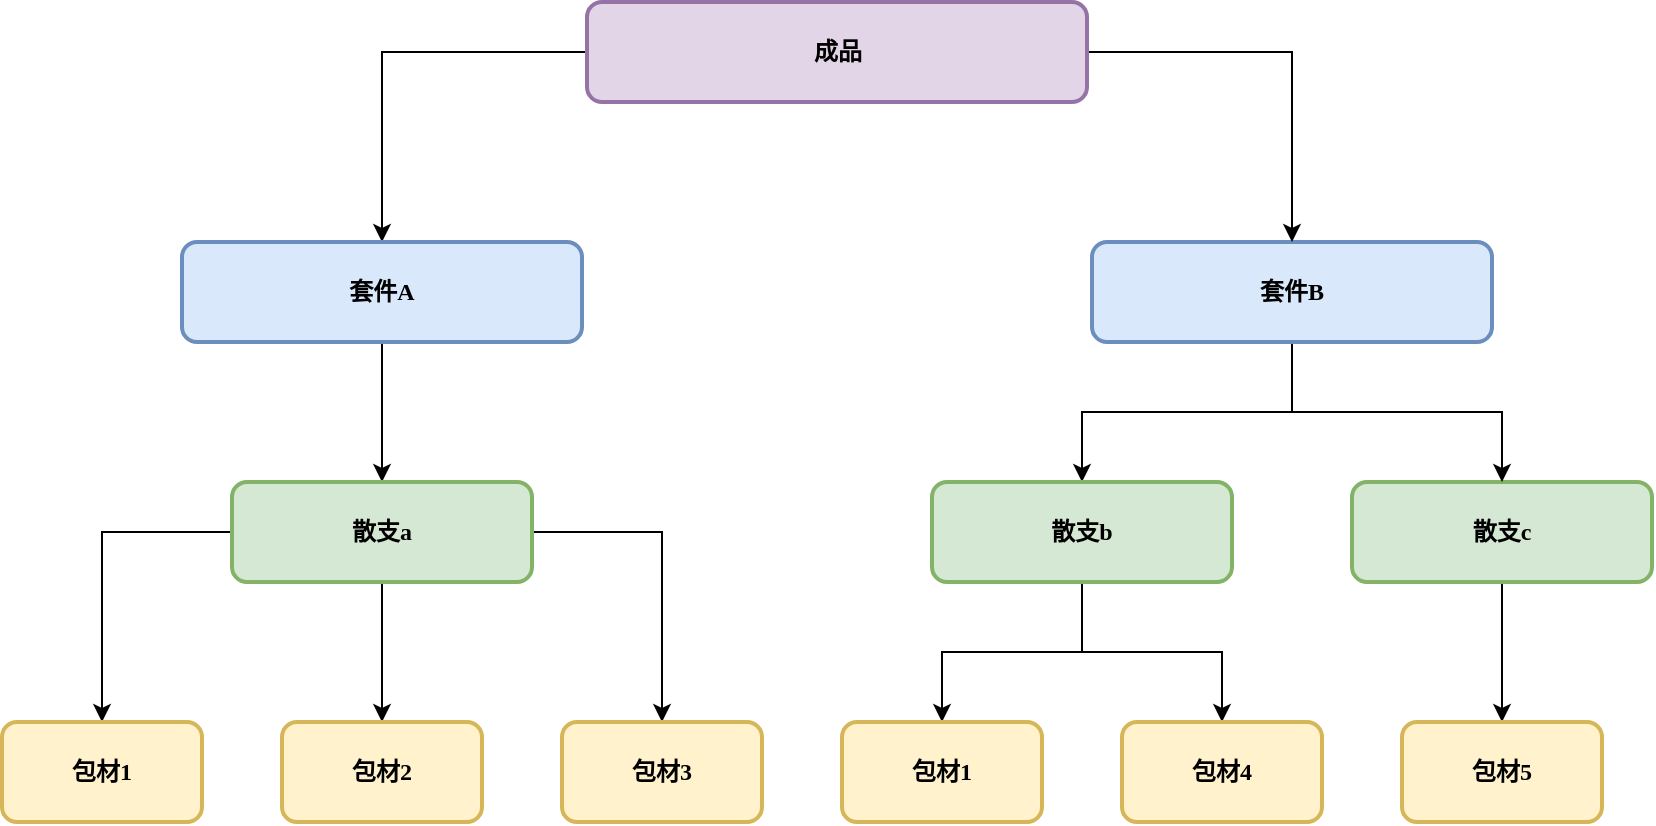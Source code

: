 <mxfile version="15.3.1" type="github">
  <diagram name="Page-1" id="19d8dcba-68ad-dc05-1034-9cf7b2a963f6">
    <mxGraphModel dx="1038" dy="547" grid="1" gridSize="10" guides="1" tooltips="1" connect="1" arrows="1" fold="1" page="1" pageScale="1" pageWidth="1100" pageHeight="850" background="none" math="0" shadow="0">
      <root>
        <mxCell id="0" />
        <mxCell id="1" parent="0" />
        <mxCell id="DYznvzZL10ujPoxn3mLo-68" value="" style="edgeStyle=orthogonalEdgeStyle;rounded=0;orthogonalLoop=1;jettySize=auto;html=1;" edge="1" parent="1" source="218ae93e1282097f-8" target="DYznvzZL10ujPoxn3mLo-30">
          <mxGeometry relative="1" as="geometry" />
        </mxCell>
        <mxCell id="218ae93e1282097f-8" value="散支c" style="whiteSpace=wrap;html=1;rounded=1;shadow=0;comic=0;strokeWidth=2;fontFamily=Verdana;align=center;fontSize=12;fontStyle=1;fillColor=#d5e8d4;strokeColor=#82b366;" parent="1" vertex="1">
          <mxGeometry x="825" y="350" width="150" height="50" as="geometry" />
        </mxCell>
        <mxCell id="DYznvzZL10ujPoxn3mLo-60" style="edgeStyle=orthogonalEdgeStyle;rounded=0;orthogonalLoop=1;jettySize=auto;html=1;" edge="1" parent="1" source="6257edae8c83ed4a-9" target="6257edae8c83ed4a-21">
          <mxGeometry relative="1" as="geometry" />
        </mxCell>
        <mxCell id="DYznvzZL10ujPoxn3mLo-62" style="edgeStyle=orthogonalEdgeStyle;rounded=0;orthogonalLoop=1;jettySize=auto;html=1;" edge="1" parent="1" source="6257edae8c83ed4a-9" target="218ae93e1282097f-8">
          <mxGeometry relative="1" as="geometry" />
        </mxCell>
        <mxCell id="6257edae8c83ed4a-9" value="套件B" style="whiteSpace=wrap;html=1;rounded=1;shadow=0;comic=0;strokeWidth=2;fontFamily=Verdana;align=center;fontSize=12;fontStyle=1;fillColor=#dae8fc;strokeColor=#6c8ebf;" parent="1" vertex="1">
          <mxGeometry x="695" y="230" width="200" height="50" as="geometry" />
        </mxCell>
        <mxCell id="DYznvzZL10ujPoxn3mLo-66" style="edgeStyle=orthogonalEdgeStyle;rounded=0;orthogonalLoop=1;jettySize=auto;html=1;" edge="1" parent="1" source="6257edae8c83ed4a-21" target="DYznvzZL10ujPoxn3mLo-38">
          <mxGeometry relative="1" as="geometry" />
        </mxCell>
        <mxCell id="DYznvzZL10ujPoxn3mLo-67" style="edgeStyle=orthogonalEdgeStyle;rounded=0;orthogonalLoop=1;jettySize=auto;html=1;entryX=0.5;entryY=0;entryDx=0;entryDy=0;" edge="1" parent="1" source="6257edae8c83ed4a-21" target="DYznvzZL10ujPoxn3mLo-33">
          <mxGeometry relative="1" as="geometry" />
        </mxCell>
        <mxCell id="6257edae8c83ed4a-21" value="散支b" style="whiteSpace=wrap;html=1;rounded=1;shadow=0;comic=0;strokeWidth=2;fontFamily=Verdana;align=center;fontSize=12;fontStyle=1;fillColor=#d5e8d4;strokeColor=#82b366;" parent="1" vertex="1">
          <mxGeometry x="615" y="350" width="150" height="50" as="geometry" />
        </mxCell>
        <mxCell id="DYznvzZL10ujPoxn3mLo-57" style="edgeStyle=orthogonalEdgeStyle;rounded=0;orthogonalLoop=1;jettySize=auto;html=1;" edge="1" parent="1" source="6257edae8c83ed4a-1" target="218ae93e1282097f-2">
          <mxGeometry relative="1" as="geometry" />
        </mxCell>
        <mxCell id="DYznvzZL10ujPoxn3mLo-58" style="edgeStyle=orthogonalEdgeStyle;rounded=0;orthogonalLoop=1;jettySize=auto;html=1;" edge="1" parent="1" source="6257edae8c83ed4a-1" target="6257edae8c83ed4a-9">
          <mxGeometry relative="1" as="geometry" />
        </mxCell>
        <mxCell id="6257edae8c83ed4a-1" value="成品" style="whiteSpace=wrap;html=1;rounded=1;shadow=0;comic=0;strokeWidth=2;fontFamily=Verdana;align=center;fontSize=12;fontStyle=1;fillColor=#e1d5e7;strokeColor=#9673a6;" parent="1" vertex="1">
          <mxGeometry x="442.5" y="110" width="250" height="50" as="geometry" />
        </mxCell>
        <mxCell id="DYznvzZL10ujPoxn3mLo-59" style="edgeStyle=orthogonalEdgeStyle;rounded=0;orthogonalLoop=1;jettySize=auto;html=1;entryX=0.5;entryY=0;entryDx=0;entryDy=0;" edge="1" parent="1" source="218ae93e1282097f-2" target="6257edae8c83ed4a-24">
          <mxGeometry relative="1" as="geometry" />
        </mxCell>
        <mxCell id="218ae93e1282097f-2" value="套件A" style="whiteSpace=wrap;html=1;rounded=1;shadow=0;comic=0;strokeWidth=2;fontFamily=Verdana;align=center;fontSize=12;fontStyle=1;fillColor=#dae8fc;strokeColor=#6c8ebf;" parent="1" vertex="1">
          <mxGeometry x="240" y="230" width="200" height="50" as="geometry" />
        </mxCell>
        <mxCell id="DYznvzZL10ujPoxn3mLo-63" style="edgeStyle=orthogonalEdgeStyle;rounded=0;orthogonalLoop=1;jettySize=auto;html=1;entryX=0.5;entryY=0;entryDx=0;entryDy=0;" edge="1" parent="1" source="6257edae8c83ed4a-24" target="DYznvzZL10ujPoxn3mLo-42">
          <mxGeometry relative="1" as="geometry" />
        </mxCell>
        <mxCell id="DYznvzZL10ujPoxn3mLo-64" style="edgeStyle=orthogonalEdgeStyle;rounded=0;orthogonalLoop=1;jettySize=auto;html=1;" edge="1" parent="1" source="6257edae8c83ed4a-24" target="DYznvzZL10ujPoxn3mLo-40">
          <mxGeometry relative="1" as="geometry" />
        </mxCell>
        <mxCell id="DYznvzZL10ujPoxn3mLo-65" style="edgeStyle=orthogonalEdgeStyle;rounded=0;orthogonalLoop=1;jettySize=auto;html=1;" edge="1" parent="1" source="6257edae8c83ed4a-24" target="DYznvzZL10ujPoxn3mLo-39">
          <mxGeometry relative="1" as="geometry" />
        </mxCell>
        <mxCell id="6257edae8c83ed4a-24" value="散支a" style="whiteSpace=wrap;html=1;rounded=1;shadow=0;comic=0;strokeWidth=2;fontFamily=Verdana;align=center;fontSize=12;fontStyle=1;fillColor=#d5e8d4;strokeColor=#82b366;" parent="1" vertex="1">
          <mxGeometry x="265" y="350" width="150" height="50" as="geometry" />
        </mxCell>
        <mxCell id="DYznvzZL10ujPoxn3mLo-30" value="包材5" style="whiteSpace=wrap;html=1;rounded=1;shadow=0;comic=0;strokeWidth=2;fontFamily=Verdana;align=center;fontSize=12;fontStyle=1;fillColor=#fff2cc;strokeColor=#d6b656;" vertex="1" parent="1">
          <mxGeometry x="850" y="470" width="100" height="50" as="geometry" />
        </mxCell>
        <mxCell id="DYznvzZL10ujPoxn3mLo-33" value="包材4" style="whiteSpace=wrap;html=1;rounded=1;shadow=0;comic=0;strokeWidth=2;fontFamily=Verdana;align=center;fontSize=12;fontStyle=1;fillColor=#fff2cc;strokeColor=#d6b656;" vertex="1" parent="1">
          <mxGeometry x="710" y="470" width="100" height="50" as="geometry" />
        </mxCell>
        <mxCell id="DYznvzZL10ujPoxn3mLo-38" value="包材1" style="whiteSpace=wrap;html=1;rounded=1;shadow=0;comic=0;strokeWidth=2;fontFamily=Verdana;align=center;fontSize=12;fontStyle=1;fillColor=#fff2cc;strokeColor=#d6b656;" vertex="1" parent="1">
          <mxGeometry x="570" y="470" width="100" height="50" as="geometry" />
        </mxCell>
        <mxCell id="DYznvzZL10ujPoxn3mLo-39" value="包材3" style="whiteSpace=wrap;html=1;rounded=1;shadow=0;comic=0;strokeWidth=2;fontFamily=Verdana;align=center;fontSize=12;fontStyle=1;fillColor=#fff2cc;strokeColor=#d6b656;" vertex="1" parent="1">
          <mxGeometry x="430" y="470" width="100" height="50" as="geometry" />
        </mxCell>
        <mxCell id="DYznvzZL10ujPoxn3mLo-40" value="包材2" style="whiteSpace=wrap;html=1;rounded=1;shadow=0;comic=0;strokeWidth=2;fontFamily=Verdana;align=center;fontSize=12;fontStyle=1;fillColor=#fff2cc;strokeColor=#d6b656;" vertex="1" parent="1">
          <mxGeometry x="290" y="470" width="100" height="50" as="geometry" />
        </mxCell>
        <mxCell id="DYznvzZL10ujPoxn3mLo-42" value="包材1" style="whiteSpace=wrap;html=1;rounded=1;shadow=0;comic=0;strokeWidth=2;fontFamily=Verdana;align=center;fontSize=12;fontStyle=1;fillColor=#fff2cc;strokeColor=#d6b656;" vertex="1" parent="1">
          <mxGeometry x="150" y="470" width="100" height="50" as="geometry" />
        </mxCell>
      </root>
    </mxGraphModel>
  </diagram>
</mxfile>
